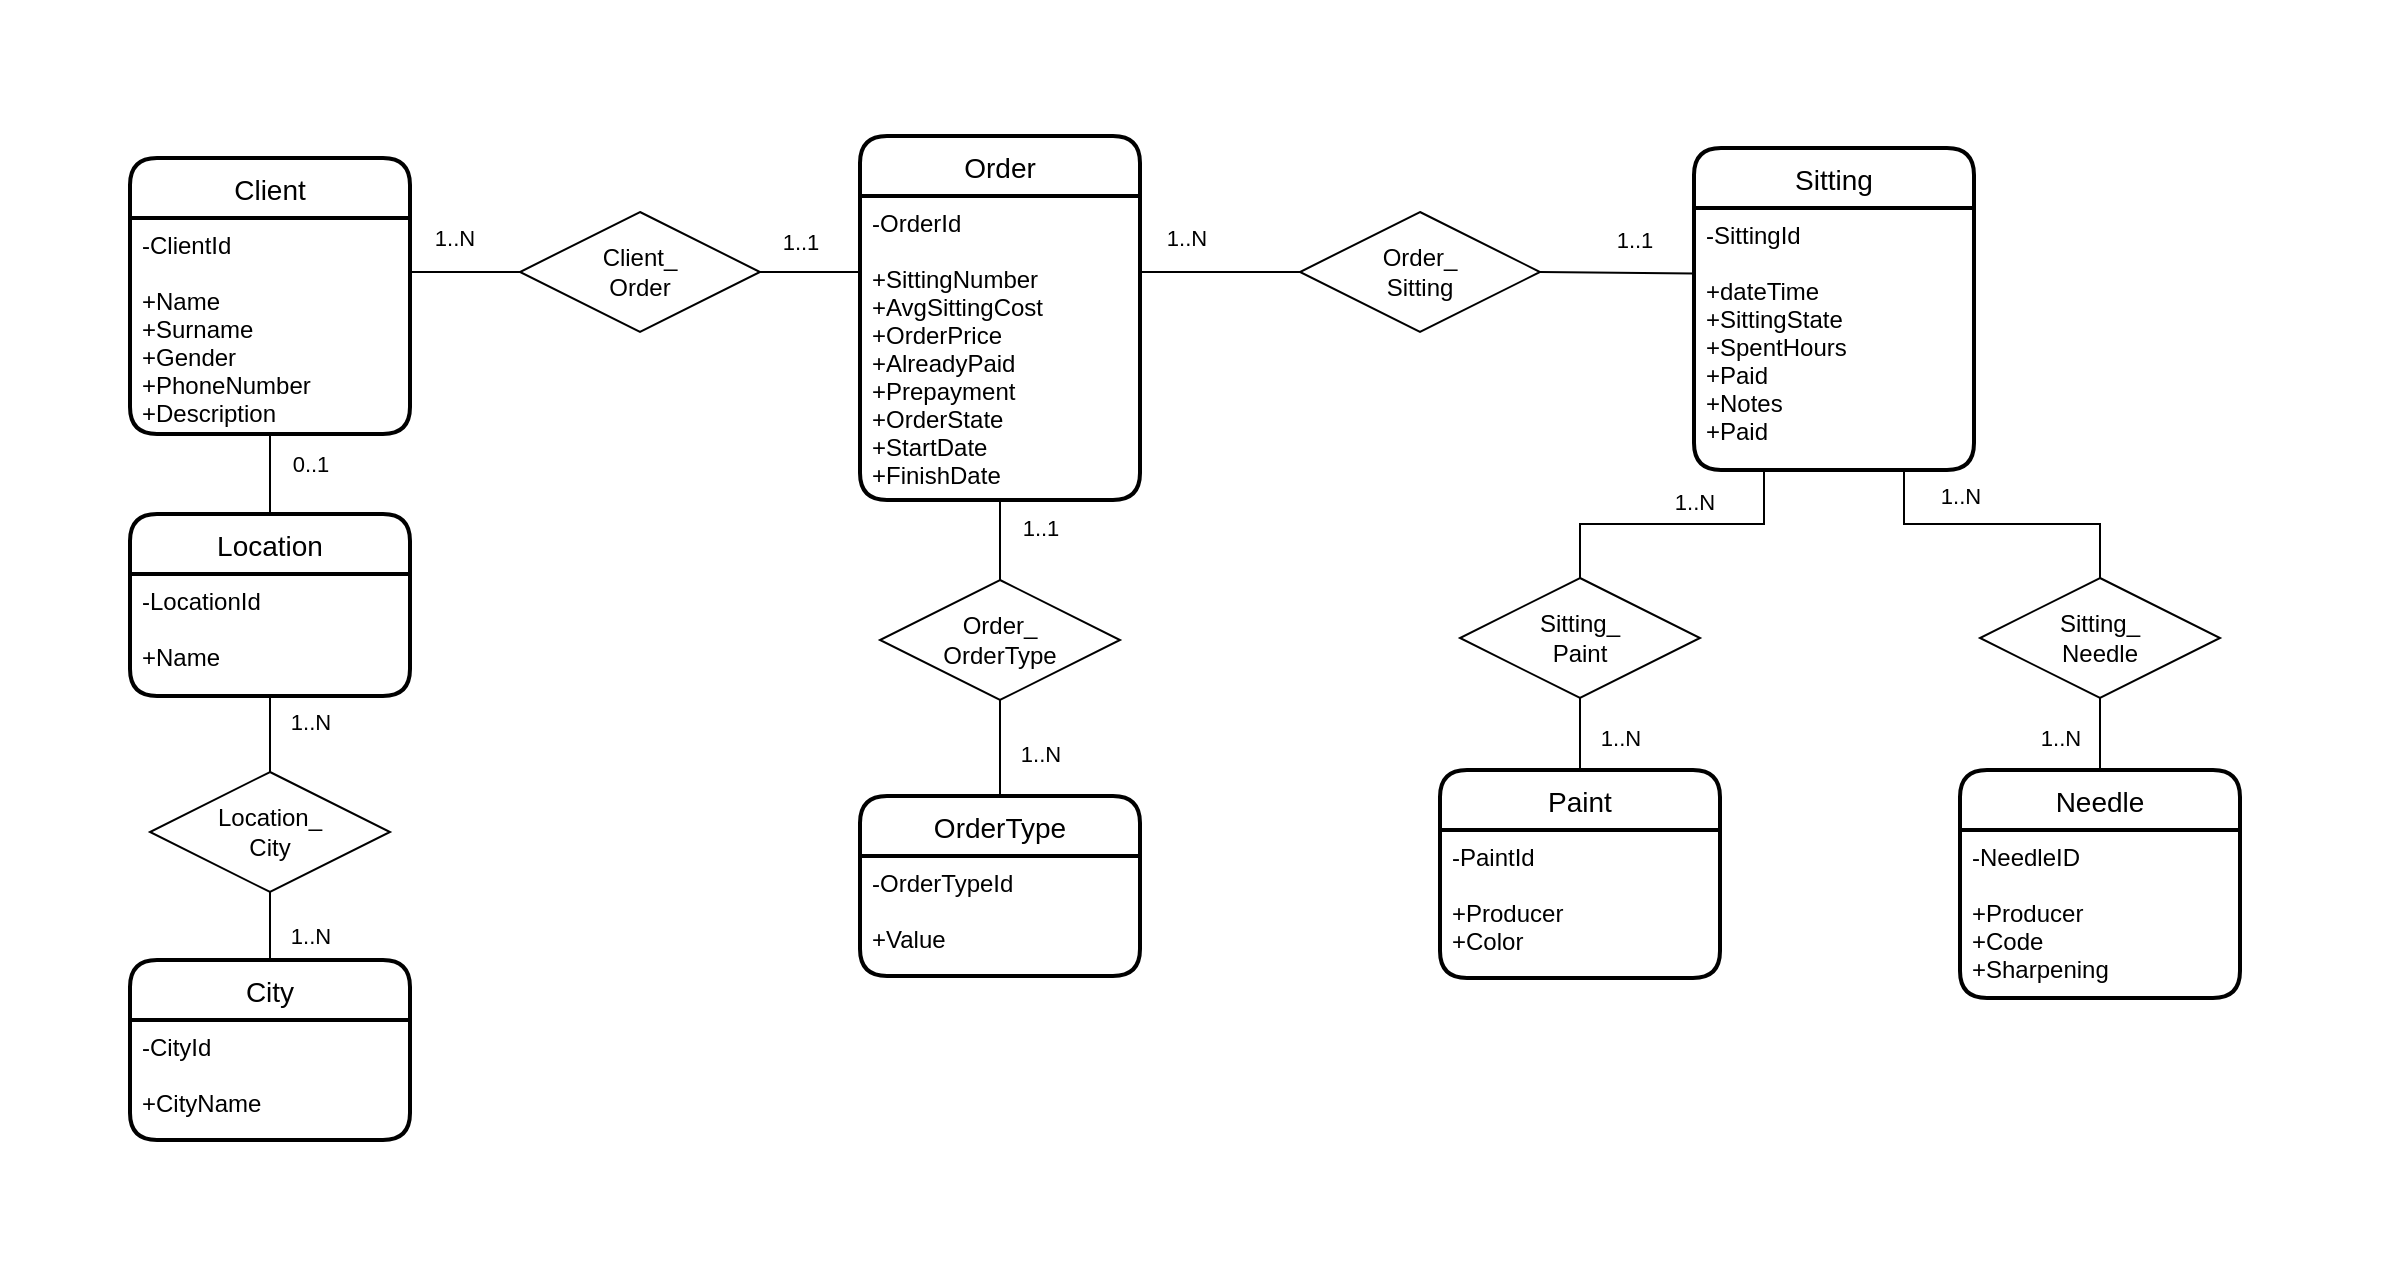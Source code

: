 <mxfile version="13.9.9" type="device"><diagram id="IUYOkZosHyMdcltAnmEh" name="Pagina-1"><mxGraphModel dx="1422" dy="822" grid="1" gridSize="10" guides="1" tooltips="1" connect="1" arrows="1" fold="1" page="1" pageScale="1" pageWidth="1169" pageHeight="1654" math="0" shadow="0"><root><mxCell id="0"/><mxCell id="1" parent="0"/><mxCell id="-DNhP1w6SE5Ir3LvAfSi-77" value="1..N" style="endArrow=none;html=1;rounded=0;exitX=1;exitY=0.25;exitDx=0;exitDy=0;edgeStyle=orthogonalEdgeStyle;entryX=0;entryY=0.5;entryDx=0;entryDy=0;" parent="1" source="lIKAISxmHy5vFCVJxE_8-15" target="odp6b5QrpPUQK7ayHQeM-2" edge="1"><mxGeometry x="-0.2" y="17" relative="1" as="geometry"><mxPoint x="205" y="156.5" as="sourcePoint"/><mxPoint x="265" y="153" as="targetPoint"/><mxPoint as="offset"/></mxGeometry></mxCell><mxCell id="-DNhP1w6SE5Ir3LvAfSi-81" value="1..1" style="endArrow=none;html=1;rounded=0;exitX=1;exitY=0.5;exitDx=0;exitDy=0;entryX=0;entryY=0.25;entryDx=0;entryDy=0;" parent="1" source="odp6b5QrpPUQK7ayHQeM-1" target="lIKAISxmHy5vFCVJxE_8-17" edge="1"><mxGeometry x="0.203" y="16" relative="1" as="geometry"><mxPoint x="745" y="144.5" as="sourcePoint"/><mxPoint x="807" y="289" as="targetPoint"/><mxPoint as="offset"/></mxGeometry></mxCell><mxCell id="lIKAISxmHy5vFCVJxE_8-14" value="Client" style="swimlane;childLayout=stackLayout;horizontal=1;startSize=30;horizontalStack=0;rounded=1;fontSize=14;fontStyle=0;strokeWidth=2;resizeParent=0;resizeLast=1;shadow=0;dashed=0;align=center;" parent="1" vertex="1"><mxGeometry x="65" y="89" width="140" height="138" as="geometry"><mxRectangle x="20" y="171" width="70" height="30" as="alternateBounds"/></mxGeometry></mxCell><mxCell id="lIKAISxmHy5vFCVJxE_8-15" value="-ClientId&#10;&#10;+Name&#10;+Surname&#10;+Gender&#10;+PhoneNumber&#10;+Description" style="align=left;strokeColor=none;fillColor=none;spacingLeft=4;fontSize=12;verticalAlign=top;resizable=0;rotatable=0;part=1;" parent="lIKAISxmHy5vFCVJxE_8-14" vertex="1"><mxGeometry y="30" width="140" height="108" as="geometry"/></mxCell><mxCell id="lIKAISxmHy5vFCVJxE_8-16" value="Sitting" style="swimlane;childLayout=stackLayout;horizontal=1;startSize=30;horizontalStack=0;rounded=1;fontSize=14;fontStyle=0;strokeWidth=2;resizeParent=0;resizeLast=1;shadow=0;dashed=0;align=center;" parent="1" vertex="1"><mxGeometry x="847" y="84" width="140" height="161" as="geometry"/></mxCell><mxCell id="lIKAISxmHy5vFCVJxE_8-17" value="-SittingId&#10;&#10;+dateTime&#10;+SittingState&#10;+SpentHours&#10;+Paid&#10;+Notes&#10;+Paid" style="align=left;strokeColor=none;fillColor=none;spacingLeft=4;fontSize=12;verticalAlign=top;resizable=0;rotatable=0;part=1;" parent="lIKAISxmHy5vFCVJxE_8-16" vertex="1"><mxGeometry y="30" width="140" height="131" as="geometry"/></mxCell><mxCell id="lIKAISxmHy5vFCVJxE_8-18" value="Order" style="swimlane;childLayout=stackLayout;horizontal=1;startSize=30;horizontalStack=0;rounded=1;fontSize=14;fontStyle=0;strokeWidth=2;resizeParent=0;resizeLast=1;shadow=0;dashed=0;align=center;" parent="1" vertex="1"><mxGeometry x="430" y="78" width="140" height="182" as="geometry"/></mxCell><mxCell id="lIKAISxmHy5vFCVJxE_8-19" value="-OrderId&#10;&#10;+SittingNumber&#10;+AvgSittingCost&#10;+OrderPrice&#10;+AlreadyPaid&#10;+Prepayment&#10;+OrderState&#10;+StartDate&#10;+FinishDate" style="align=left;strokeColor=none;fillColor=none;spacingLeft=4;fontSize=12;verticalAlign=top;resizable=0;rotatable=0;part=1;" parent="lIKAISxmHy5vFCVJxE_8-18" vertex="1"><mxGeometry y="30" width="140" height="152" as="geometry"/></mxCell><mxCell id="odp6b5QrpPUQK7ayHQeM-1" value="Order_&lt;br&gt;Sitting" style="shape=rhombus;perimeter=rhombusPerimeter;whiteSpace=wrap;html=1;align=center;" parent="1" vertex="1"><mxGeometry x="650" y="116" width="120" height="60" as="geometry"/></mxCell><mxCell id="odp6b5QrpPUQK7ayHQeM-2" value="Client_&lt;br&gt;Order" style="shape=rhombus;perimeter=rhombusPerimeter;whiteSpace=wrap;html=1;align=center;" parent="1" vertex="1"><mxGeometry x="260" y="116" width="120" height="60" as="geometry"/></mxCell><mxCell id="odp6b5QrpPUQK7ayHQeM-3" value="1..1" style="endArrow=none;html=1;rounded=0;exitX=1;exitY=0.5;exitDx=0;exitDy=0;edgeStyle=orthogonalEdgeStyle;entryX=0;entryY=0.25;entryDx=0;entryDy=0;" parent="1" source="odp6b5QrpPUQK7ayHQeM-2" target="lIKAISxmHy5vFCVJxE_8-19" edge="1"><mxGeometry x="-0.2" y="15" relative="1" as="geometry"><mxPoint x="390" y="147" as="sourcePoint"/><mxPoint x="380" y="152" as="targetPoint"/><mxPoint as="offset"/></mxGeometry></mxCell><mxCell id="odp6b5QrpPUQK7ayHQeM-5" value="1..N" style="endArrow=none;html=1;rounded=0;exitX=1;exitY=0.25;exitDx=0;exitDy=0;entryX=0;entryY=0.5;entryDx=0;entryDy=0;" parent="1" source="lIKAISxmHy5vFCVJxE_8-19" target="odp6b5QrpPUQK7ayHQeM-1" edge="1"><mxGeometry x="-0.427" y="17" relative="1" as="geometry"><mxPoint x="550" y="276" as="sourcePoint"/><mxPoint x="640" y="147" as="targetPoint"/><mxPoint as="offset"/></mxGeometry></mxCell><mxCell id="Fb_NtWOmgmNKHk4Pme-b-1" value="City" style="swimlane;childLayout=stackLayout;horizontal=1;startSize=30;horizontalStack=0;rounded=1;fontSize=14;fontStyle=0;strokeWidth=2;resizeParent=0;resizeLast=1;shadow=0;dashed=0;align=center;" parent="1" vertex="1"><mxGeometry x="65" y="490" width="140" height="90" as="geometry"><mxRectangle x="270" y="370" width="140" height="30" as="alternateBounds"/></mxGeometry></mxCell><mxCell id="Fb_NtWOmgmNKHk4Pme-b-2" value="-CityId&#10;&#10;+CityName" style="align=left;strokeColor=none;fillColor=none;spacingLeft=4;fontSize=12;verticalAlign=top;resizable=0;rotatable=0;part=1;" parent="Fb_NtWOmgmNKHk4Pme-b-1" vertex="1"><mxGeometry y="30" width="140" height="60" as="geometry"/></mxCell><mxCell id="Fb_NtWOmgmNKHk4Pme-b-4" value="0..1" style="endArrow=none;html=1;rounded=0;exitX=0.5;exitY=1;exitDx=0;exitDy=0;entryX=0.5;entryY=0;entryDx=0;entryDy=0;" parent="1" source="lIKAISxmHy5vFCVJxE_8-15" target="GZMv7B-uOjcenksmLLVk-1" edge="1"><mxGeometry x="-0.265" y="20" relative="1" as="geometry"><mxPoint x="225" y="259" as="sourcePoint"/><mxPoint x="135" y="269" as="targetPoint"/><mxPoint as="offset"/></mxGeometry></mxCell><mxCell id="Fb_NtWOmgmNKHk4Pme-b-5" value="1..N" style="endArrow=none;html=1;rounded=0;entryX=0.5;entryY=1;entryDx=0;entryDy=0;exitX=0.5;exitY=0;exitDx=0;exitDy=0;" parent="1" source="Fb_NtWOmgmNKHk4Pme-b-1" target="GZMv7B-uOjcenksmLLVk-3" edge="1"><mxGeometry x="-0.289" y="-20" relative="1" as="geometry"><mxPoint x="215" y="526" as="sourcePoint"/><mxPoint x="135" y="517" as="targetPoint"/><mxPoint as="offset"/></mxGeometry></mxCell><mxCell id="EGP9_H6UVU1UWsNpvxgK-1" value="Paint" style="swimlane;childLayout=stackLayout;horizontal=1;startSize=30;horizontalStack=0;rounded=1;fontSize=14;fontStyle=0;strokeWidth=2;resizeParent=0;resizeLast=1;shadow=0;dashed=0;align=center;" parent="1" vertex="1"><mxGeometry x="720" y="395" width="140" height="104" as="geometry"><mxRectangle x="360" y="600" width="140" height="30" as="alternateBounds"/></mxGeometry></mxCell><mxCell id="EGP9_H6UVU1UWsNpvxgK-2" value="-PaintId&#10;&#10;+Producer&#10;+Color&#10;" style="align=left;strokeColor=none;fillColor=none;spacingLeft=4;fontSize=12;verticalAlign=top;resizable=0;rotatable=0;part=1;" parent="EGP9_H6UVU1UWsNpvxgK-1" vertex="1"><mxGeometry y="30" width="140" height="74" as="geometry"/></mxCell><mxCell id="EGP9_H6UVU1UWsNpvxgK-3" value="Needle" style="swimlane;childLayout=stackLayout;horizontal=1;startSize=30;horizontalStack=0;rounded=1;fontSize=14;fontStyle=0;strokeWidth=2;resizeParent=0;resizeLast=1;shadow=0;dashed=0;align=center;" parent="1" vertex="1"><mxGeometry x="980" y="395" width="140" height="114" as="geometry"><mxRectangle x="270" y="370" width="140" height="30" as="alternateBounds"/></mxGeometry></mxCell><mxCell id="EGP9_H6UVU1UWsNpvxgK-4" value="-NeedleID&#10;&#10;+Producer&#10;+Code&#10;+Sharpening" style="align=left;strokeColor=none;fillColor=none;spacingLeft=4;fontSize=12;verticalAlign=top;resizable=0;rotatable=0;part=1;" parent="EGP9_H6UVU1UWsNpvxgK-3" vertex="1"><mxGeometry y="30" width="140" height="84" as="geometry"/></mxCell><mxCell id="v_y72LcP_XCW5qZYcKYY-1" value="Sitting_&lt;br&gt;Paint" style="shape=rhombus;perimeter=rhombusPerimeter;whiteSpace=wrap;html=1;align=center;" parent="1" vertex="1"><mxGeometry x="730" y="299" width="120" height="60" as="geometry"/></mxCell><mxCell id="v_y72LcP_XCW5qZYcKYY-3" value="Sitting_&lt;br&gt;Needle" style="shape=rhombus;perimeter=rhombusPerimeter;whiteSpace=wrap;html=1;align=center;" parent="1" vertex="1"><mxGeometry x="990" y="299" width="120" height="60" as="geometry"/></mxCell><mxCell id="v_y72LcP_XCW5qZYcKYY-4" value="1..N" style="endArrow=none;html=1;rounded=0;exitX=0.75;exitY=1;exitDx=0;exitDy=0;entryX=0.5;entryY=0;entryDx=0;entryDy=0;edgeStyle=orthogonalEdgeStyle;" parent="1" source="lIKAISxmHy5vFCVJxE_8-17" target="v_y72LcP_XCW5qZYcKYY-3" edge="1"><mxGeometry x="-0.28" y="14" relative="1" as="geometry"><mxPoint x="952" y="253.5" as="sourcePoint"/><mxPoint x="1177" y="358.5" as="targetPoint"/><mxPoint as="offset"/></mxGeometry></mxCell><mxCell id="v_y72LcP_XCW5qZYcKYY-5" value="1..N" style="endArrow=none;html=1;rounded=0;exitX=0.5;exitY=0;exitDx=0;exitDy=0;entryX=0.5;entryY=1;entryDx=0;entryDy=0;" parent="1" source="EGP9_H6UVU1UWsNpvxgK-3" target="v_y72LcP_XCW5qZYcKYY-3" edge="1"><mxGeometry x="-0.111" y="20" relative="1" as="geometry"><mxPoint x="970" y="339" as="sourcePoint"/><mxPoint x="1020" y="339" as="targetPoint"/><mxPoint as="offset"/></mxGeometry></mxCell><mxCell id="v_y72LcP_XCW5qZYcKYY-6" value="1..N" style="endArrow=none;html=1;rounded=0;exitX=0.5;exitY=0;exitDx=0;exitDy=0;edgeStyle=orthogonalEdgeStyle;entryX=0.25;entryY=1;entryDx=0;entryDy=0;" parent="1" source="v_y72LcP_XCW5qZYcKYY-1" target="lIKAISxmHy5vFCVJxE_8-17" edge="1"><mxGeometry x="0.143" y="11" relative="1" as="geometry"><mxPoint x="960" y="479.5" as="sourcePoint"/><mxPoint x="882" y="253.5" as="targetPoint"/><mxPoint as="offset"/></mxGeometry></mxCell><mxCell id="v_y72LcP_XCW5qZYcKYY-7" value="1..N" style="endArrow=none;html=1;rounded=0;exitX=0.5;exitY=0;exitDx=0;exitDy=0;entryX=0.5;entryY=1;entryDx=0;entryDy=0;" parent="1" source="EGP9_H6UVU1UWsNpvxgK-1" target="v_y72LcP_XCW5qZYcKYY-1" edge="1"><mxGeometry x="-0.111" y="-20" relative="1" as="geometry"><mxPoint x="1130" y="448" as="sourcePoint"/><mxPoint x="1130" y="369" as="targetPoint"/><mxPoint as="offset"/></mxGeometry></mxCell><mxCell id="v_y72LcP_XCW5qZYcKYY-18" value="OrderType" style="swimlane;childLayout=stackLayout;horizontal=1;startSize=30;horizontalStack=0;rounded=1;fontSize=14;fontStyle=0;strokeWidth=2;resizeParent=0;resizeLast=1;shadow=0;dashed=0;align=center;" parent="1" vertex="1"><mxGeometry x="430" y="408" width="140" height="90" as="geometry"><mxRectangle x="360" y="600" width="140" height="30" as="alternateBounds"/></mxGeometry></mxCell><mxCell id="v_y72LcP_XCW5qZYcKYY-19" value="-OrderTypeId&#10;&#10;+Value" style="align=left;strokeColor=none;fillColor=none;spacingLeft=4;fontSize=12;verticalAlign=top;resizable=0;rotatable=0;part=1;" parent="v_y72LcP_XCW5qZYcKYY-18" vertex="1"><mxGeometry y="30" width="140" height="60" as="geometry"/></mxCell><mxCell id="v_y72LcP_XCW5qZYcKYY-20" value="Order_&lt;br&gt;OrderType" style="shape=rhombus;perimeter=rhombusPerimeter;whiteSpace=wrap;html=1;align=center;" parent="1" vertex="1"><mxGeometry x="440" y="300" width="120" height="60" as="geometry"/></mxCell><mxCell id="v_y72LcP_XCW5qZYcKYY-21" value="1..1" style="endArrow=none;html=1;rounded=0;exitX=0.5;exitY=0;exitDx=0;exitDy=0;entryX=0.5;entryY=1;entryDx=0;entryDy=0;" parent="1" source="v_y72LcP_XCW5qZYcKYY-20" target="lIKAISxmHy5vFCVJxE_8-19" edge="1"><mxGeometry x="0.333" y="-20" relative="1" as="geometry"><mxPoint x="510" y="84" as="sourcePoint"/><mxPoint x="510" y="16" as="targetPoint"/><mxPoint as="offset"/></mxGeometry></mxCell><mxCell id="v_y72LcP_XCW5qZYcKYY-22" value="1..N" style="endArrow=none;html=1;rounded=0;exitX=0.5;exitY=0;exitDx=0;exitDy=0;entryX=0.5;entryY=1;entryDx=0;entryDy=0;" parent="1" source="v_y72LcP_XCW5qZYcKYY-18" target="v_y72LcP_XCW5qZYcKYY-20" edge="1"><mxGeometry x="-0.111" y="-20" relative="1" as="geometry"><mxPoint x="510" y="419" as="sourcePoint"/><mxPoint x="510" y="368" as="targetPoint"/><mxPoint as="offset"/></mxGeometry></mxCell><mxCell id="lrzCU6yhDutGI9m452LR-1" value="&amp;nbsp;" style="text;html=1;align=center;verticalAlign=middle;resizable=0;points=[];autosize=1;" parent="1" vertex="1"><mxGeometry x="1174" y="319" width="20" height="20" as="geometry"/></mxCell><mxCell id="lrzCU6yhDutGI9m452LR-2" value="&amp;nbsp;" style="text;html=1;align=center;verticalAlign=middle;resizable=0;points=[];autosize=1;" parent="1" vertex="1"><mxGeometry x="585" y="620" width="20" height="20" as="geometry"/></mxCell><mxCell id="lrzCU6yhDutGI9m452LR-3" value="&amp;nbsp;" style="text;html=1;align=center;verticalAlign=middle;resizable=0;points=[];autosize=1;" parent="1" vertex="1"><mxGeometry y="290" width="20" height="20" as="geometry"/></mxCell><mxCell id="lrzCU6yhDutGI9m452LR-4" value="&amp;nbsp;" style="text;html=1;align=center;verticalAlign=middle;resizable=0;points=[];autosize=1;" parent="1" vertex="1"><mxGeometry x="565" y="10" width="20" height="20" as="geometry"/></mxCell><mxCell id="GZMv7B-uOjcenksmLLVk-1" value="Location" style="swimlane;childLayout=stackLayout;horizontal=1;startSize=30;horizontalStack=0;rounded=1;fontSize=14;fontStyle=0;strokeWidth=2;resizeParent=0;resizeLast=1;shadow=0;dashed=0;align=center;" parent="1" vertex="1"><mxGeometry x="65" y="267" width="140" height="91" as="geometry"><mxRectangle x="270" y="370" width="140" height="30" as="alternateBounds"/></mxGeometry></mxCell><mxCell id="GZMv7B-uOjcenksmLLVk-2" value="-LocationId&#10;&#10;+Name" style="align=left;strokeColor=none;fillColor=none;spacingLeft=4;fontSize=12;verticalAlign=top;resizable=0;rotatable=0;part=1;" parent="GZMv7B-uOjcenksmLLVk-1" vertex="1"><mxGeometry y="30" width="140" height="61" as="geometry"/></mxCell><mxCell id="GZMv7B-uOjcenksmLLVk-3" value="Location_&lt;br&gt;City" style="shape=rhombus;perimeter=rhombusPerimeter;whiteSpace=wrap;html=1;align=center;" parent="1" vertex="1"><mxGeometry x="75" y="396" width="120" height="60" as="geometry"/></mxCell><mxCell id="GZMv7B-uOjcenksmLLVk-5" value="1..N" style="endArrow=none;html=1;rounded=0;entryX=0.5;entryY=1;entryDx=0;entryDy=0;exitX=0.5;exitY=0;exitDx=0;exitDy=0;" parent="1" source="GZMv7B-uOjcenksmLLVk-3" target="GZMv7B-uOjcenksmLLVk-2" edge="1"><mxGeometry x="0.304" y="-20" relative="1" as="geometry"><mxPoint x="185" y="447" as="sourcePoint"/><mxPoint x="185" y="407" as="targetPoint"/><mxPoint as="offset"/></mxGeometry></mxCell></root></mxGraphModel></diagram></mxfile>